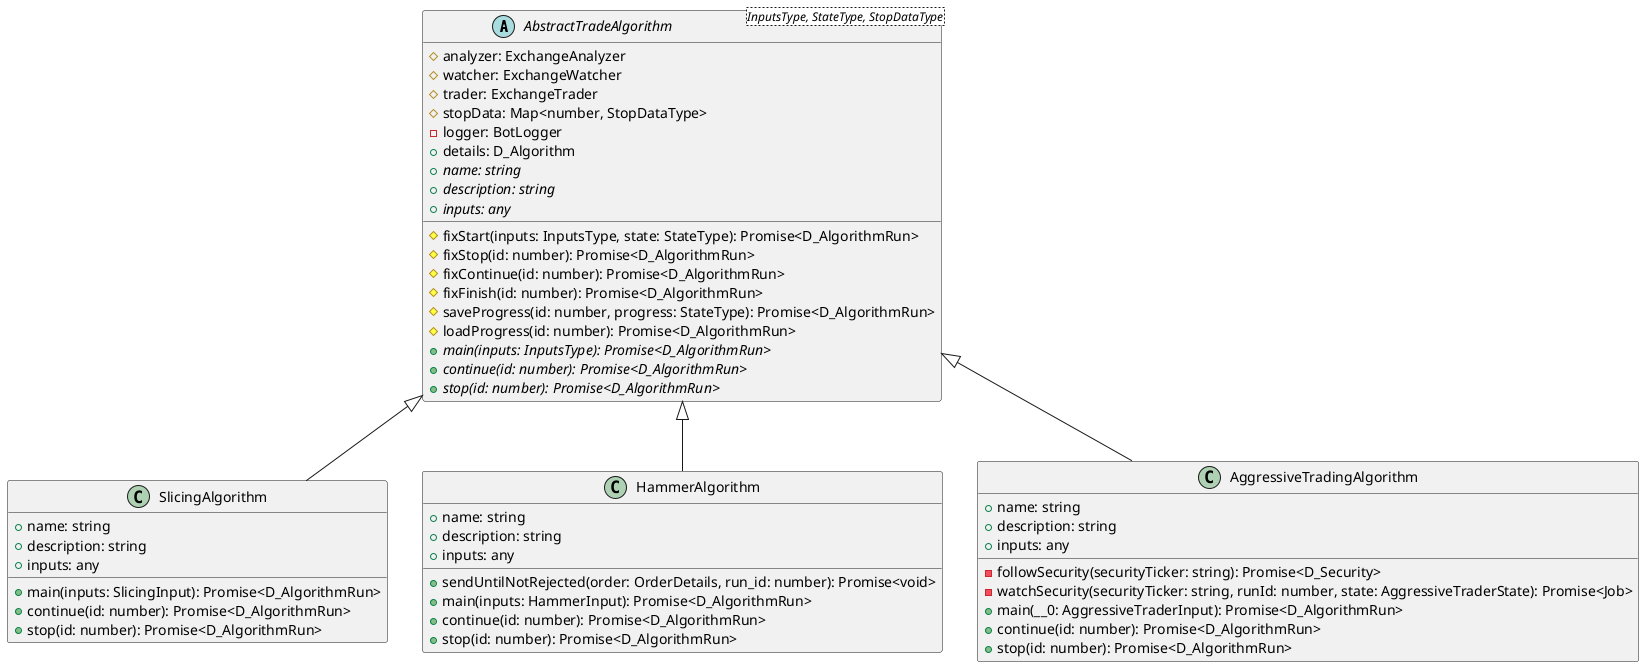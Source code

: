@startuml
abstract class AbstractTradeAlgorithm<InputsType, StateType, StopDataType> {
    #analyzer: ExchangeAnalyzer
    #watcher: ExchangeWatcher
    #trader: ExchangeTrader
    #stopData: Map<number, StopDataType>
    -logger: BotLogger
    +details: D_Algorithm
    #fixStart(inputs: InputsType, state: StateType): Promise<D_AlgorithmRun>
    #fixStop(id: number): Promise<D_AlgorithmRun>
    #fixContinue(id: number): Promise<D_AlgorithmRun>
    #fixFinish(id: number): Promise<D_AlgorithmRun>
    #saveProgress(id: number, progress: StateType): Promise<D_AlgorithmRun>
    #loadProgress(id: number): Promise<D_AlgorithmRun>
    +{abstract} name: string
    +{abstract} description: string
    +{abstract} inputs: any
    +{abstract} main(inputs: InputsType): Promise<D_AlgorithmRun>
    +{abstract} continue(id: number): Promise<D_AlgorithmRun>
    +{abstract} stop(id: number): Promise<D_AlgorithmRun>
}

class SlicingAlgorithm extends AbstractTradeAlgorithm {
    +name: string
    +description: string
    +inputs: any
    +main(inputs: SlicingInput): Promise<D_AlgorithmRun>
    +continue(id: number): Promise<D_AlgorithmRun>
    +stop(id: number): Promise<D_AlgorithmRun>
}

class HammerAlgorithm extends AbstractTradeAlgorithm {
    +name: string
    +description: string
    +inputs: any
    +sendUntilNotRejected(order: OrderDetails, run_id: number): Promise<void>
    +main(inputs: HammerInput): Promise<D_AlgorithmRun>
    +continue(id: number): Promise<D_AlgorithmRun>
    +stop(id: number): Promise<D_AlgorithmRun>
}

class AggressiveTradingAlgorithm extends AbstractTradeAlgorithm {
    +name: string
    +description: string
    +inputs: any
    -followSecurity(securityTicker: string): Promise<D_Security>
    -watchSecurity(securityTicker: string, runId: number, state: AggressiveTraderState): Promise<Job>
    +main(__0: AggressiveTraderInput): Promise<D_AlgorithmRun>
    +continue(id: number): Promise<D_AlgorithmRun>
    +stop(id: number): Promise<D_AlgorithmRun>
}
@enduml
